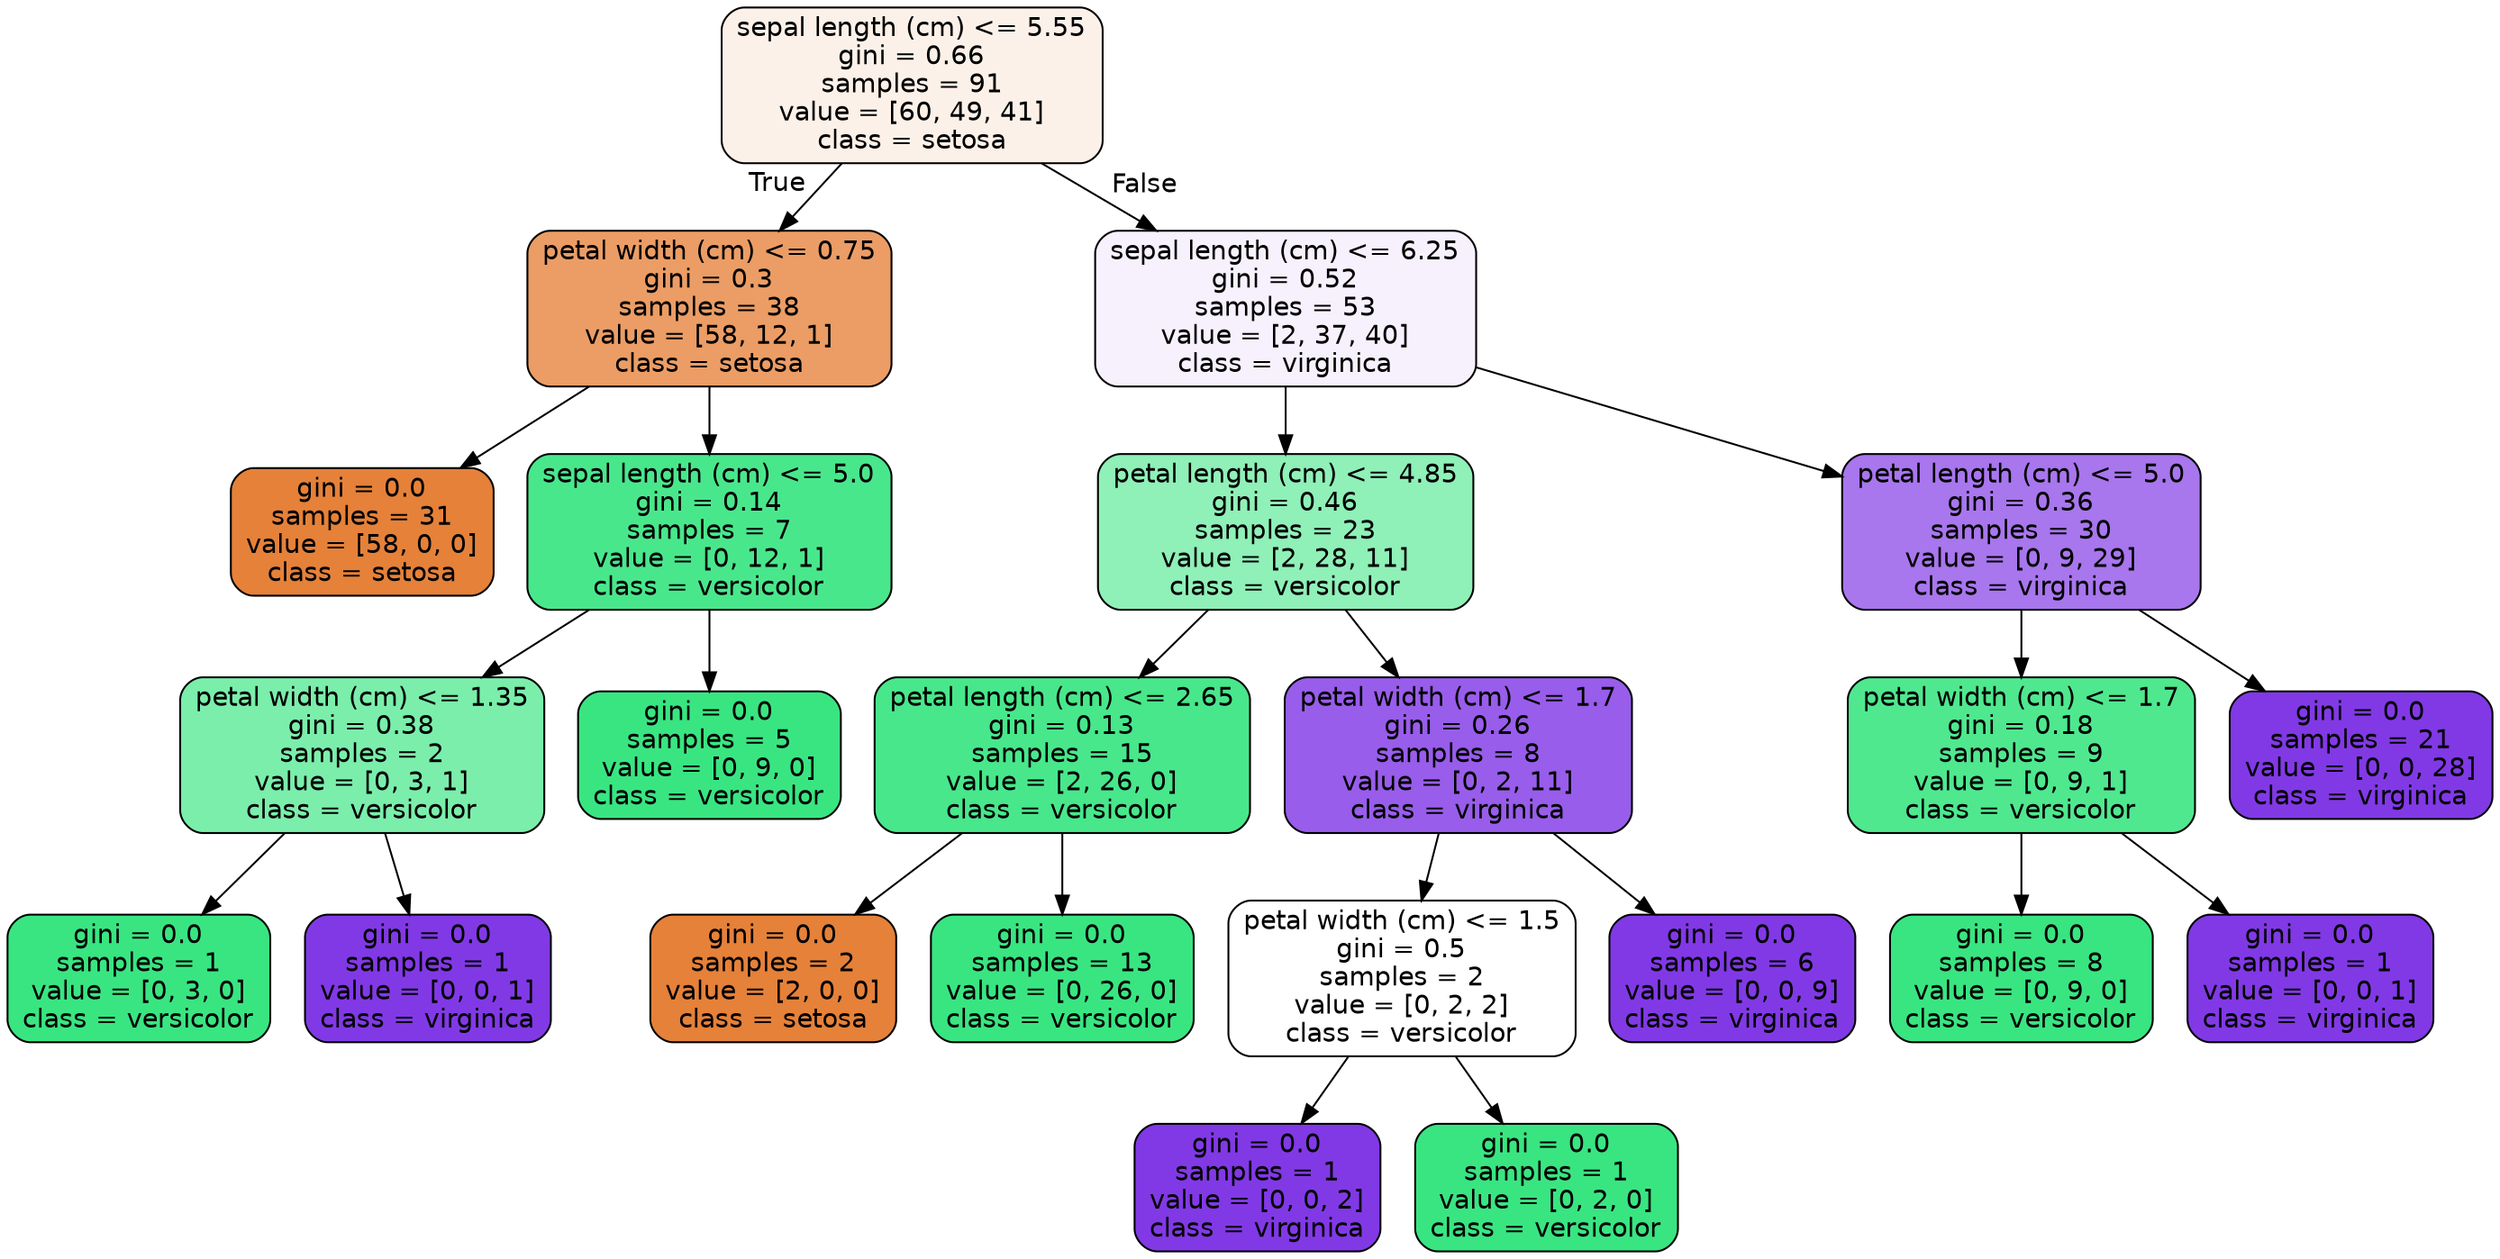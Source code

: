 digraph Tree {
node [shape=box, style="filled, rounded", color="black", fontname=helvetica] ;
edge [fontname=helvetica] ;
0 [label="sepal length (cm) <= 5.55\ngini = 0.66\nsamples = 91\nvalue = [60, 49, 41]\nclass = setosa", fillcolor="#fcf1e9"] ;
1 [label="petal width (cm) <= 0.75\ngini = 0.3\nsamples = 38\nvalue = [58, 12, 1]\nclass = setosa", fillcolor="#eb9d65"] ;
0 -> 1 [labeldistance=2.5, labelangle=45, headlabel="True"] ;
2 [label="gini = 0.0\nsamples = 31\nvalue = [58, 0, 0]\nclass = setosa", fillcolor="#e58139"] ;
1 -> 2 ;
3 [label="sepal length (cm) <= 5.0\ngini = 0.14\nsamples = 7\nvalue = [0, 12, 1]\nclass = versicolor", fillcolor="#49e78c"] ;
1 -> 3 ;
4 [label="petal width (cm) <= 1.35\ngini = 0.38\nsamples = 2\nvalue = [0, 3, 1]\nclass = versicolor", fillcolor="#7beeab"] ;
3 -> 4 ;
5 [label="gini = 0.0\nsamples = 1\nvalue = [0, 3, 0]\nclass = versicolor", fillcolor="#39e581"] ;
4 -> 5 ;
6 [label="gini = 0.0\nsamples = 1\nvalue = [0, 0, 1]\nclass = virginica", fillcolor="#8139e5"] ;
4 -> 6 ;
7 [label="gini = 0.0\nsamples = 5\nvalue = [0, 9, 0]\nclass = versicolor", fillcolor="#39e581"] ;
3 -> 7 ;
8 [label="sepal length (cm) <= 6.25\ngini = 0.52\nsamples = 53\nvalue = [2, 37, 40]\nclass = virginica", fillcolor="#f6f1fd"] ;
0 -> 8 [labeldistance=2.5, labelangle=-45, headlabel="False"] ;
9 [label="petal length (cm) <= 4.85\ngini = 0.46\nsamples = 23\nvalue = [2, 28, 11]\nclass = versicolor", fillcolor="#8ff0b8"] ;
8 -> 9 ;
10 [label="petal length (cm) <= 2.65\ngini = 0.13\nsamples = 15\nvalue = [2, 26, 0]\nclass = versicolor", fillcolor="#48e78b"] ;
9 -> 10 ;
11 [label="gini = 0.0\nsamples = 2\nvalue = [2, 0, 0]\nclass = setosa", fillcolor="#e58139"] ;
10 -> 11 ;
12 [label="gini = 0.0\nsamples = 13\nvalue = [0, 26, 0]\nclass = versicolor", fillcolor="#39e581"] ;
10 -> 12 ;
13 [label="petal width (cm) <= 1.7\ngini = 0.26\nsamples = 8\nvalue = [0, 2, 11]\nclass = virginica", fillcolor="#985dea"] ;
9 -> 13 ;
14 [label="petal width (cm) <= 1.5\ngini = 0.5\nsamples = 2\nvalue = [0, 2, 2]\nclass = versicolor", fillcolor="#ffffff"] ;
13 -> 14 ;
15 [label="gini = 0.0\nsamples = 1\nvalue = [0, 0, 2]\nclass = virginica", fillcolor="#8139e5"] ;
14 -> 15 ;
16 [label="gini = 0.0\nsamples = 1\nvalue = [0, 2, 0]\nclass = versicolor", fillcolor="#39e581"] ;
14 -> 16 ;
17 [label="gini = 0.0\nsamples = 6\nvalue = [0, 0, 9]\nclass = virginica", fillcolor="#8139e5"] ;
13 -> 17 ;
18 [label="petal length (cm) <= 5.0\ngini = 0.36\nsamples = 30\nvalue = [0, 9, 29]\nclass = virginica", fillcolor="#a876ed"] ;
8 -> 18 ;
19 [label="petal width (cm) <= 1.7\ngini = 0.18\nsamples = 9\nvalue = [0, 9, 1]\nclass = versicolor", fillcolor="#4fe88f"] ;
18 -> 19 ;
20 [label="gini = 0.0\nsamples = 8\nvalue = [0, 9, 0]\nclass = versicolor", fillcolor="#39e581"] ;
19 -> 20 ;
21 [label="gini = 0.0\nsamples = 1\nvalue = [0, 0, 1]\nclass = virginica", fillcolor="#8139e5"] ;
19 -> 21 ;
22 [label="gini = 0.0\nsamples = 21\nvalue = [0, 0, 28]\nclass = virginica", fillcolor="#8139e5"] ;
18 -> 22 ;
}